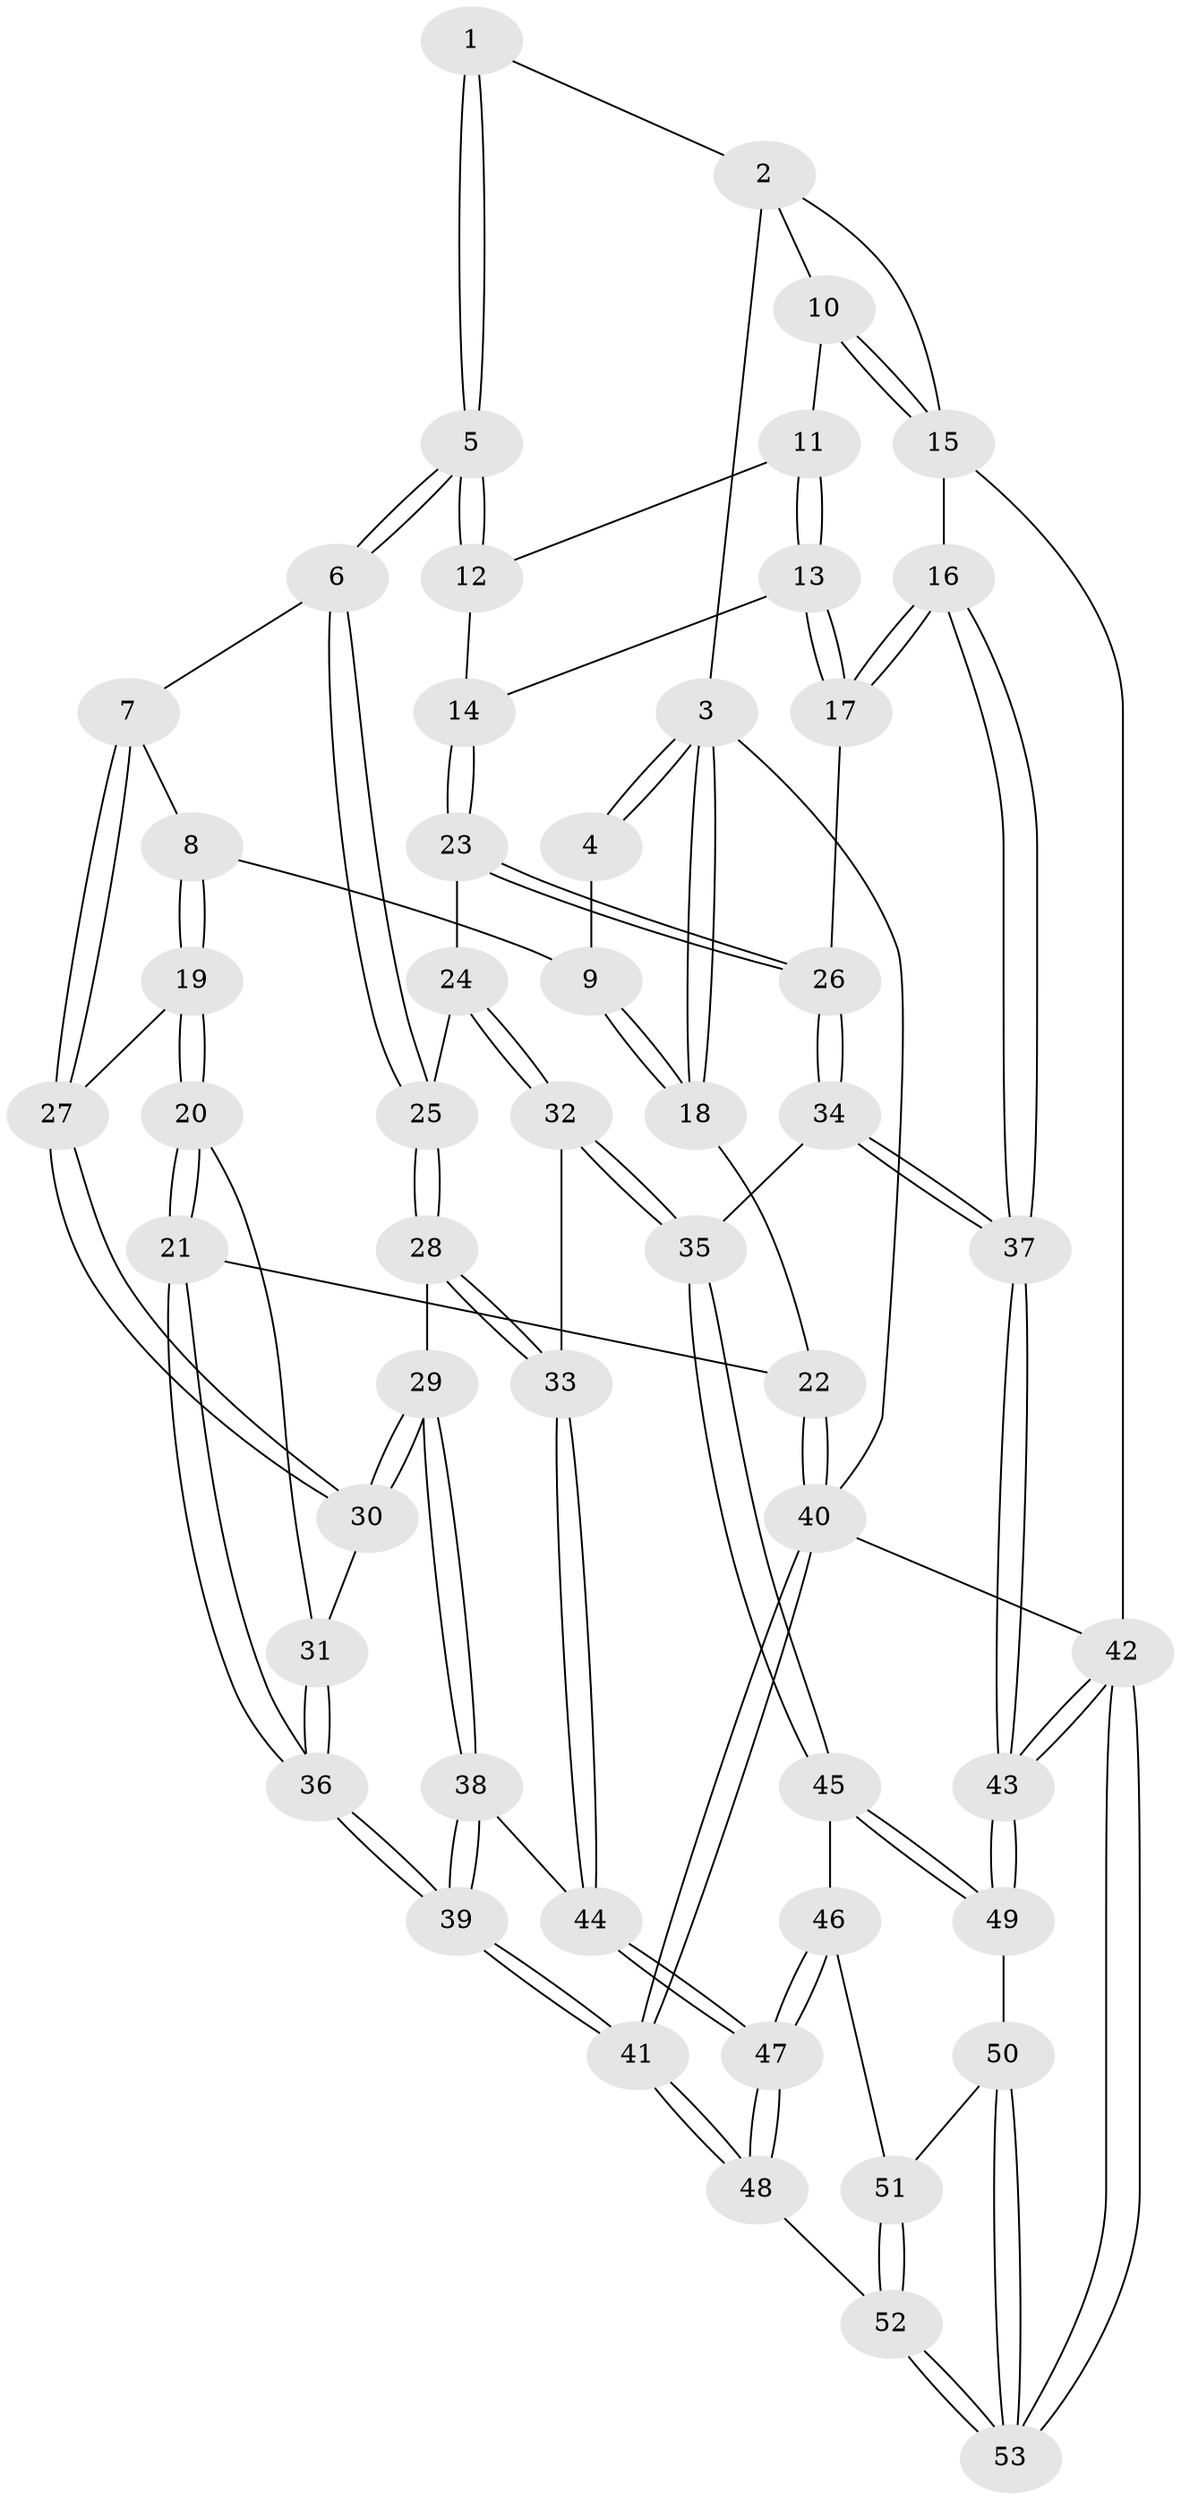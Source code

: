 // coarse degree distribution, {2: 0.15789473684210525, 4: 0.18421052631578946, 3: 0.6052631578947368, 6: 0.02631578947368421, 5: 0.02631578947368421}
// Generated by graph-tools (version 1.1) at 2025/54/03/04/25 22:54:38]
// undirected, 53 vertices, 129 edges
graph export_dot {
  node [color=gray90,style=filled];
  1 [pos="+0.5954332223639687+0"];
  2 [pos="+0.5998062650998649+0"];
  3 [pos="+0+0"];
  4 [pos="+0.46056772549081587+0"];
  5 [pos="+0.4987039215538695+0.32960317579443643"];
  6 [pos="+0.49018605370968754+0.3393409029280112"];
  7 [pos="+0.3263495882101983+0.3506961508401757"];
  8 [pos="+0.1975692816431703+0.2602530716231189"];
  9 [pos="+0.17153466919526597+0.22963046377868315"];
  10 [pos="+0.8750637452374816+0.23139079137001542"];
  11 [pos="+0.8191009088233401+0.2721046010798333"];
  12 [pos="+0.702923469292963+0.34253422261177874"];
  13 [pos="+0.7668547896897537+0.45280402639924333"];
  14 [pos="+0.7152318931341071+0.4421722283005103"];
  15 [pos="+1+0.31024327030414056"];
  16 [pos="+1+0.44285252076518483"];
  17 [pos="+0.8911001503471753+0.5237220499794262"];
  18 [pos="+0+0.12620850184653826"];
  19 [pos="+0.12381144258922608+0.49669064873833685"];
  20 [pos="+0.07802948350638789+0.5409717844931964"];
  21 [pos="+0.051875081587029234+0.5484968446000029"];
  22 [pos="+0+0.5124721502540336"];
  23 [pos="+0.6957284738971198+0.4696604022109798"];
  24 [pos="+0.584886213555862+0.5019391751735731"];
  25 [pos="+0.497586894128819+0.36190048167040506"];
  26 [pos="+0.7803703432795717+0.6084907763637174"];
  27 [pos="+0.2943682514762054+0.49370509689298425"];
  28 [pos="+0.4081092580270243+0.6300543793001764"];
  29 [pos="+0.3215674179309471+0.6259168104019946"];
  30 [pos="+0.30521355564036085+0.5998304655970438"];
  31 [pos="+0.19822764873049653+0.5914843949928884"];
  32 [pos="+0.591361753698436+0.6605660383650933"];
  33 [pos="+0.5139653582506176+0.6742755808883337"];
  34 [pos="+0.7209228072458514+0.6911988852895726"];
  35 [pos="+0.6950222208553368+0.7163700035711824"];
  36 [pos="+0.11808854378730337+0.7025496167424782"];
  37 [pos="+1+0.7109300156936855"];
  38 [pos="+0.27695113857849313+0.7207484584546412"];
  39 [pos="+0.1470940782690862+0.8758300993938295"];
  40 [pos="+0+1"];
  41 [pos="+0+1"];
  42 [pos="+1+1"];
  43 [pos="+1+1"];
  44 [pos="+0.4480062238693273+0.8157722587442305"];
  45 [pos="+0.6963832876856774+0.7218378549760561"];
  46 [pos="+0.6423974200430477+0.8273513906493527"];
  47 [pos="+0.43598597224695357+0.9906784588815405"];
  48 [pos="+0.34486741922786485+1"];
  49 [pos="+0.803180819251566+0.821372797201668"];
  50 [pos="+0.7290554129020926+0.9764356474056914"];
  51 [pos="+0.665065210926255+0.8996605703183038"];
  52 [pos="+0.5372339686766736+1"];
  53 [pos="+0.7452955207678453+1"];
  1 -- 2;
  1 -- 5;
  1 -- 5;
  2 -- 3;
  2 -- 10;
  2 -- 15;
  3 -- 4;
  3 -- 4;
  3 -- 18;
  3 -- 18;
  3 -- 40;
  4 -- 9;
  5 -- 6;
  5 -- 6;
  5 -- 12;
  5 -- 12;
  6 -- 7;
  6 -- 25;
  6 -- 25;
  7 -- 8;
  7 -- 27;
  7 -- 27;
  8 -- 9;
  8 -- 19;
  8 -- 19;
  9 -- 18;
  9 -- 18;
  10 -- 11;
  10 -- 15;
  10 -- 15;
  11 -- 12;
  11 -- 13;
  11 -- 13;
  12 -- 14;
  13 -- 14;
  13 -- 17;
  13 -- 17;
  14 -- 23;
  14 -- 23;
  15 -- 16;
  15 -- 42;
  16 -- 17;
  16 -- 17;
  16 -- 37;
  16 -- 37;
  17 -- 26;
  18 -- 22;
  19 -- 20;
  19 -- 20;
  19 -- 27;
  20 -- 21;
  20 -- 21;
  20 -- 31;
  21 -- 22;
  21 -- 36;
  21 -- 36;
  22 -- 40;
  22 -- 40;
  23 -- 24;
  23 -- 26;
  23 -- 26;
  24 -- 25;
  24 -- 32;
  24 -- 32;
  25 -- 28;
  25 -- 28;
  26 -- 34;
  26 -- 34;
  27 -- 30;
  27 -- 30;
  28 -- 29;
  28 -- 33;
  28 -- 33;
  29 -- 30;
  29 -- 30;
  29 -- 38;
  29 -- 38;
  30 -- 31;
  31 -- 36;
  31 -- 36;
  32 -- 33;
  32 -- 35;
  32 -- 35;
  33 -- 44;
  33 -- 44;
  34 -- 35;
  34 -- 37;
  34 -- 37;
  35 -- 45;
  35 -- 45;
  36 -- 39;
  36 -- 39;
  37 -- 43;
  37 -- 43;
  38 -- 39;
  38 -- 39;
  38 -- 44;
  39 -- 41;
  39 -- 41;
  40 -- 41;
  40 -- 41;
  40 -- 42;
  41 -- 48;
  41 -- 48;
  42 -- 43;
  42 -- 43;
  42 -- 53;
  42 -- 53;
  43 -- 49;
  43 -- 49;
  44 -- 47;
  44 -- 47;
  45 -- 46;
  45 -- 49;
  45 -- 49;
  46 -- 47;
  46 -- 47;
  46 -- 51;
  47 -- 48;
  47 -- 48;
  48 -- 52;
  49 -- 50;
  50 -- 51;
  50 -- 53;
  50 -- 53;
  51 -- 52;
  51 -- 52;
  52 -- 53;
  52 -- 53;
}
